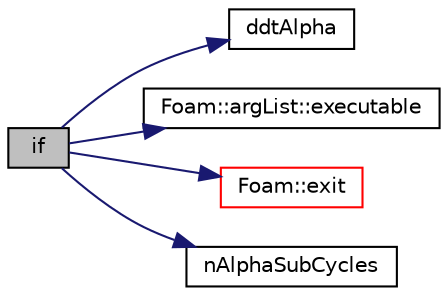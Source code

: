 digraph "if"
{
  bgcolor="transparent";
  edge [fontname="Helvetica",fontsize="10",labelfontname="Helvetica",labelfontsize="10"];
  node [fontname="Helvetica",fontsize="10",shape=record];
  rankdir="LR";
  Node1 [label="if",height=0.2,width=0.4,color="black", fillcolor="grey75", style="filled", fontcolor="black"];
  Node1 -> Node2 [color="midnightblue",fontsize="10",style="solid",fontname="Helvetica"];
  Node2 [label="ddtAlpha",height=0.2,width=0.4,color="black",URL="$a03266.html#ae198ce89ed4d9b6118850b8b5e264329"];
  Node1 -> Node3 [color="midnightblue",fontsize="10",style="solid",fontname="Helvetica"];
  Node3 [label="Foam::argList::executable",height=0.2,width=0.4,color="black",URL="$a00065.html#a9309e42e0cec08c773ed35e24c85ba9c",tooltip="Name of executable without the path. "];
  Node1 -> Node4 [color="midnightblue",fontsize="10",style="solid",fontname="Helvetica"];
  Node4 [label="Foam::exit",height=0.2,width=0.4,color="red",URL="$a10675.html#a06ca7250d8e89caf05243ec094843642"];
  Node1 -> Node5 [color="midnightblue",fontsize="10",style="solid",fontname="Helvetica"];
  Node5 [label="nAlphaSubCycles",height=0.2,width=0.4,color="black",URL="$a05014.html#a14801619ab9f5f371d0959e91c89ea3a"];
}
